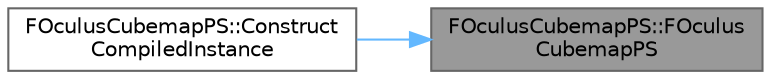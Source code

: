 digraph "FOculusCubemapPS::FOculusCubemapPS"
{
 // INTERACTIVE_SVG=YES
 // LATEX_PDF_SIZE
  bgcolor="transparent";
  edge [fontname=Helvetica,fontsize=10,labelfontname=Helvetica,labelfontsize=10];
  node [fontname=Helvetica,fontsize=10,shape=box,height=0.2,width=0.4];
  rankdir="RL";
  Node1 [id="Node000001",label="FOculusCubemapPS::FOculus\lCubemapPS",height=0.2,width=0.4,color="gray40", fillcolor="grey60", style="filled", fontcolor="black",tooltip=" "];
  Node1 -> Node2 [id="edge1_Node000001_Node000002",dir="back",color="steelblue1",style="solid",tooltip=" "];
  Node2 [id="Node000002",label="FOculusCubemapPS::Construct\lCompiledInstance",height=0.2,width=0.4,color="grey40", fillcolor="white", style="filled",URL="$d0/d85/classFOculusCubemapPS.html#ae206a75b39cbf56a4b14cd54ccc00c53",tooltip=" "];
}
